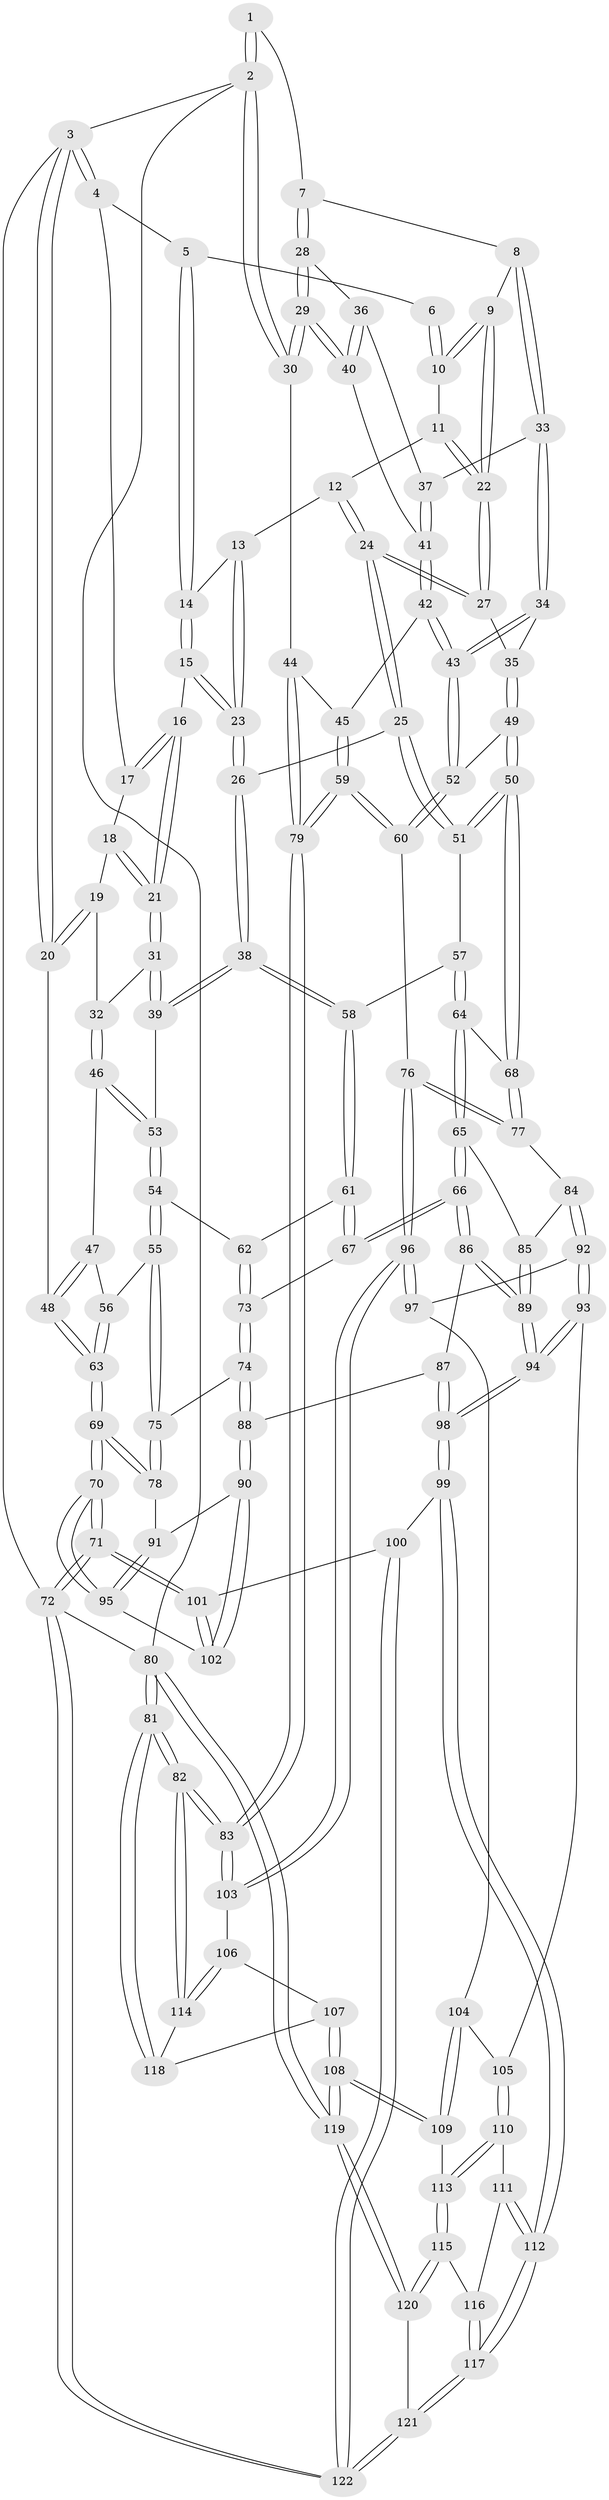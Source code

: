 // Generated by graph-tools (version 1.1) at 2025/27/03/15/25 16:27:56]
// undirected, 122 vertices, 302 edges
graph export_dot {
graph [start="1"]
  node [color=gray90,style=filled];
  1 [pos="+0.90882995931091+0"];
  2 [pos="+1+0"];
  3 [pos="+0+0"];
  4 [pos="+0.14040169211907644+0"];
  5 [pos="+0.48539020031036517+0"];
  6 [pos="+0.7189342481345101+0"];
  7 [pos="+0.913164000654971+0.07586215420539924"];
  8 [pos="+0.822841975790693+0.11438991410298498"];
  9 [pos="+0.7864691166557586+0.10453825951252252"];
  10 [pos="+0.7161394846900921+0"];
  11 [pos="+0.632932352644299+0.07871773101573049"];
  12 [pos="+0.6072843882460096+0.0859425119244152"];
  13 [pos="+0.6006795851908078+0.08547590685161437"];
  14 [pos="+0.4787093270624121+0"];
  15 [pos="+0.42192790145967324+0.09197467747342977"];
  16 [pos="+0.3430819991807927+0.10720443571914431"];
  17 [pos="+0.16623571028548603+0"];
  18 [pos="+0.22518152146908607+0.08211053234216377"];
  19 [pos="+0.09254015345652161+0.10338494750752303"];
  20 [pos="+0+0"];
  21 [pos="+0.29151566254853917+0.1516944015655764"];
  22 [pos="+0.7195353955880981+0.14285384345601132"];
  23 [pos="+0.48660292719138015+0.16485803007942962"];
  24 [pos="+0.6247697576247898+0.2440084686605574"];
  25 [pos="+0.5711862682999908+0.2669962253460167"];
  26 [pos="+0.4995975882309928+0.22342100133579182"];
  27 [pos="+0.6875483176532284+0.23423674155154364"];
  28 [pos="+0.98838240293703+0.12493527561507893"];
  29 [pos="+1+0.1774759712807097"];
  30 [pos="+1+0.19388216820554097"];
  31 [pos="+0.26430388522402026+0.21405529174024066"];
  32 [pos="+0.18343230438347904+0.22067370684660179"];
  33 [pos="+0.8372214853990109+0.18957804665580444"];
  34 [pos="+0.8091566842372565+0.257490645826023"];
  35 [pos="+0.6919818962761426+0.23802877752729942"];
  36 [pos="+0.9239657766782342+0.19594593402031124"];
  37 [pos="+0.8574867287571206+0.19708739139175063"];
  38 [pos="+0.3505402332805847+0.32424292053492115"];
  39 [pos="+0.3320290191452884+0.31074437619743883"];
  40 [pos="+0.9165696180119707+0.25006676178243853"];
  41 [pos="+0.9110940493530041+0.25782997949048736"];
  42 [pos="+0.8977426574470834+0.30801014380576974"];
  43 [pos="+0.8553942129716667+0.33378966184524855"];
  44 [pos="+1+0.2244279555997469"];
  45 [pos="+0.953986485608837+0.3113734816571024"];
  46 [pos="+0.1476877480514658+0.25843722938441077"];
  47 [pos="+0.12792327534609513+0.26521959903787234"];
  48 [pos="+0+0.0963701169710073"];
  49 [pos="+0.7169450604062435+0.3272572064834006"];
  50 [pos="+0.6167021616828025+0.4256128969185987"];
  51 [pos="+0.5740793929981187+0.3578626971960688"];
  52 [pos="+0.8330321692877376+0.40380455409531574"];
  53 [pos="+0.18048121148933924+0.3828842252112168"];
  54 [pos="+0.15890519984384416+0.4312939682664823"];
  55 [pos="+0.12554061235493602+0.4414920330705938"];
  56 [pos="+0.03301317400991598+0.3782679613443897"];
  57 [pos="+0.41808268399812526+0.40674369924884735"];
  58 [pos="+0.3523030531602638+0.3310457427289246"];
  59 [pos="+1+0.5966282899001379"];
  60 [pos="+0.8408885758500123+0.5346867608143975"];
  61 [pos="+0.2778631305905433+0.4495048464685332"];
  62 [pos="+0.16789001903012618+0.43591655972377624"];
  63 [pos="+0+0.3647156531633958"];
  64 [pos="+0.43347014313648463+0.49611225770604583"];
  65 [pos="+0.43071155815239764+0.5075899522196557"];
  66 [pos="+0.4036742906375282+0.5511499853205248"];
  67 [pos="+0.2960497955605499+0.5093304172389675"];
  68 [pos="+0.6191370774773733+0.4352458274393268"];
  69 [pos="+0+0.5129089540981533"];
  70 [pos="+0+0.7224237789187458"];
  71 [pos="+0+1"];
  72 [pos="+0+1"];
  73 [pos="+0.23343304020552041+0.5552021510889761"];
  74 [pos="+0.22615397443508678+0.5696608289818192"];
  75 [pos="+0.09479545121353918+0.5480295177076693"];
  76 [pos="+0.7780297828379221+0.5535492439109215"];
  77 [pos="+0.6771153151587023+0.5165453006095306"];
  78 [pos="+0.0837809240974009+0.559440380674338"];
  79 [pos="+1+0.666871076965972"];
  80 [pos="+1+1"];
  81 [pos="+1+1"];
  82 [pos="+1+1"];
  83 [pos="+1+0.696644538699972"];
  84 [pos="+0.6193733180893592+0.5496331286051588"];
  85 [pos="+0.5885314188111725+0.5557458845657576"];
  86 [pos="+0.40689363736965006+0.630842177672987"];
  87 [pos="+0.23731662473455767+0.6208695258440847"];
  88 [pos="+0.23676368706863107+0.620691458748669"];
  89 [pos="+0.42827951892036287+0.6773698806425965"];
  90 [pos="+0.13351777307015145+0.7276799829457349"];
  91 [pos="+0.0840698131136805+0.5615348902125499"];
  92 [pos="+0.5668404895929623+0.683648453193048"];
  93 [pos="+0.5007160907657202+0.7335333793078807"];
  94 [pos="+0.4354683535028378+0.7173032621241058"];
  95 [pos="+0+0.7332116110338918"];
  96 [pos="+0.7438892146579718+0.6311139277633028"];
  97 [pos="+0.6799187360656599+0.6699003378608596"];
  98 [pos="+0.3508445153595901+0.8133944404112674"];
  99 [pos="+0.34460885525294815+0.8224004113731723"];
  100 [pos="+0.16590066158956596+0.808042943115469"];
  101 [pos="+0.14375166590486424+0.7892840852370788"];
  102 [pos="+0.12607223806108284+0.7612504085256881"];
  103 [pos="+0.7467612038569447+0.7842809393382684"];
  104 [pos="+0.648948141603933+0.7206141822203924"];
  105 [pos="+0.5184815237712949+0.7482598792768712"];
  106 [pos="+0.7418086025534362+0.79714270858462"];
  107 [pos="+0.6983333686800423+0.8394138120307556"];
  108 [pos="+0.6862949529918753+0.8465930551293052"];
  109 [pos="+0.6575332880906667+0.8447350282083691"];
  110 [pos="+0.5515892319344676+0.7854578558534513"];
  111 [pos="+0.513106240536434+0.8700125115414853"];
  112 [pos="+0.3741955124419285+0.9175469337396083"];
  113 [pos="+0.634709187803991+0.847810907774257"];
  114 [pos="+0.9346720097302873+0.8968935640323753"];
  115 [pos="+0.6293364327765627+0.8563755182350608"];
  116 [pos="+0.5371445952520923+0.9027531501767347"];
  117 [pos="+0.4038709955134488+1"];
  118 [pos="+0.7535302434887418+0.8713616295557046"];
  119 [pos="+0.8310887425426127+1"];
  120 [pos="+0.5472857048353644+1"];
  121 [pos="+0.407258601253626+1"];
  122 [pos="+0.1004312129204272+1"];
  1 -- 2;
  1 -- 2;
  1 -- 7;
  2 -- 3;
  2 -- 30;
  2 -- 30;
  2 -- 80;
  3 -- 4;
  3 -- 4;
  3 -- 20;
  3 -- 20;
  3 -- 72;
  4 -- 5;
  4 -- 17;
  5 -- 6;
  5 -- 14;
  5 -- 14;
  6 -- 10;
  6 -- 10;
  7 -- 8;
  7 -- 28;
  7 -- 28;
  8 -- 9;
  8 -- 33;
  8 -- 33;
  9 -- 10;
  9 -- 10;
  9 -- 22;
  9 -- 22;
  10 -- 11;
  11 -- 12;
  11 -- 22;
  11 -- 22;
  12 -- 13;
  12 -- 24;
  12 -- 24;
  13 -- 14;
  13 -- 23;
  13 -- 23;
  14 -- 15;
  14 -- 15;
  15 -- 16;
  15 -- 23;
  15 -- 23;
  16 -- 17;
  16 -- 17;
  16 -- 21;
  16 -- 21;
  17 -- 18;
  18 -- 19;
  18 -- 21;
  18 -- 21;
  19 -- 20;
  19 -- 20;
  19 -- 32;
  20 -- 48;
  21 -- 31;
  21 -- 31;
  22 -- 27;
  22 -- 27;
  23 -- 26;
  23 -- 26;
  24 -- 25;
  24 -- 25;
  24 -- 27;
  24 -- 27;
  25 -- 26;
  25 -- 51;
  25 -- 51;
  26 -- 38;
  26 -- 38;
  27 -- 35;
  28 -- 29;
  28 -- 29;
  28 -- 36;
  29 -- 30;
  29 -- 30;
  29 -- 40;
  29 -- 40;
  30 -- 44;
  31 -- 32;
  31 -- 39;
  31 -- 39;
  32 -- 46;
  32 -- 46;
  33 -- 34;
  33 -- 34;
  33 -- 37;
  34 -- 35;
  34 -- 43;
  34 -- 43;
  35 -- 49;
  35 -- 49;
  36 -- 37;
  36 -- 40;
  36 -- 40;
  37 -- 41;
  37 -- 41;
  38 -- 39;
  38 -- 39;
  38 -- 58;
  38 -- 58;
  39 -- 53;
  40 -- 41;
  41 -- 42;
  41 -- 42;
  42 -- 43;
  42 -- 43;
  42 -- 45;
  43 -- 52;
  43 -- 52;
  44 -- 45;
  44 -- 79;
  44 -- 79;
  45 -- 59;
  45 -- 59;
  46 -- 47;
  46 -- 53;
  46 -- 53;
  47 -- 48;
  47 -- 48;
  47 -- 56;
  48 -- 63;
  48 -- 63;
  49 -- 50;
  49 -- 50;
  49 -- 52;
  50 -- 51;
  50 -- 51;
  50 -- 68;
  50 -- 68;
  51 -- 57;
  52 -- 60;
  52 -- 60;
  53 -- 54;
  53 -- 54;
  54 -- 55;
  54 -- 55;
  54 -- 62;
  55 -- 56;
  55 -- 75;
  55 -- 75;
  56 -- 63;
  56 -- 63;
  57 -- 58;
  57 -- 64;
  57 -- 64;
  58 -- 61;
  58 -- 61;
  59 -- 60;
  59 -- 60;
  59 -- 79;
  59 -- 79;
  60 -- 76;
  61 -- 62;
  61 -- 67;
  61 -- 67;
  62 -- 73;
  62 -- 73;
  63 -- 69;
  63 -- 69;
  64 -- 65;
  64 -- 65;
  64 -- 68;
  65 -- 66;
  65 -- 66;
  65 -- 85;
  66 -- 67;
  66 -- 67;
  66 -- 86;
  66 -- 86;
  67 -- 73;
  68 -- 77;
  68 -- 77;
  69 -- 70;
  69 -- 70;
  69 -- 78;
  69 -- 78;
  70 -- 71;
  70 -- 71;
  70 -- 95;
  70 -- 95;
  71 -- 72;
  71 -- 72;
  71 -- 101;
  71 -- 101;
  72 -- 122;
  72 -- 122;
  72 -- 80;
  73 -- 74;
  73 -- 74;
  74 -- 75;
  74 -- 88;
  74 -- 88;
  75 -- 78;
  75 -- 78;
  76 -- 77;
  76 -- 77;
  76 -- 96;
  76 -- 96;
  77 -- 84;
  78 -- 91;
  79 -- 83;
  79 -- 83;
  80 -- 81;
  80 -- 81;
  80 -- 119;
  80 -- 119;
  81 -- 82;
  81 -- 82;
  81 -- 118;
  81 -- 118;
  82 -- 83;
  82 -- 83;
  82 -- 114;
  82 -- 114;
  83 -- 103;
  83 -- 103;
  84 -- 85;
  84 -- 92;
  84 -- 92;
  85 -- 89;
  85 -- 89;
  86 -- 87;
  86 -- 89;
  86 -- 89;
  87 -- 88;
  87 -- 98;
  87 -- 98;
  88 -- 90;
  88 -- 90;
  89 -- 94;
  89 -- 94;
  90 -- 91;
  90 -- 102;
  90 -- 102;
  91 -- 95;
  91 -- 95;
  92 -- 93;
  92 -- 93;
  92 -- 97;
  93 -- 94;
  93 -- 94;
  93 -- 105;
  94 -- 98;
  94 -- 98;
  95 -- 102;
  96 -- 97;
  96 -- 97;
  96 -- 103;
  96 -- 103;
  97 -- 104;
  98 -- 99;
  98 -- 99;
  99 -- 100;
  99 -- 112;
  99 -- 112;
  100 -- 101;
  100 -- 122;
  100 -- 122;
  101 -- 102;
  101 -- 102;
  103 -- 106;
  104 -- 105;
  104 -- 109;
  104 -- 109;
  105 -- 110;
  105 -- 110;
  106 -- 107;
  106 -- 114;
  106 -- 114;
  107 -- 108;
  107 -- 108;
  107 -- 118;
  108 -- 109;
  108 -- 109;
  108 -- 119;
  108 -- 119;
  109 -- 113;
  110 -- 111;
  110 -- 113;
  110 -- 113;
  111 -- 112;
  111 -- 112;
  111 -- 116;
  112 -- 117;
  112 -- 117;
  113 -- 115;
  113 -- 115;
  114 -- 118;
  115 -- 116;
  115 -- 120;
  115 -- 120;
  116 -- 117;
  116 -- 117;
  117 -- 121;
  117 -- 121;
  119 -- 120;
  119 -- 120;
  120 -- 121;
  121 -- 122;
  121 -- 122;
}
